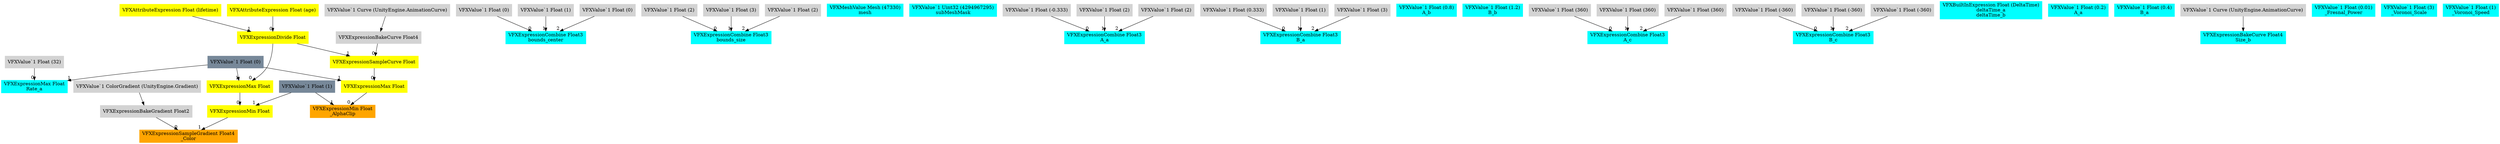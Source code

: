 digraph G {
node0 [shape="box" color="cyan" style="filled" label="VFXExpressionMax Float
Rate_a"]
node1 [shape="box" color="lightgray" style="filled" label="VFXValue`1 Float (32)"]
node2 [shape="box" color="lightslategray" style="filled" label="VFXValue`1 Float (0)"]
node3 [shape="box" color="cyan" style="filled" label="VFXExpressionCombine Float3
bounds_center"]
node4 [shape="box" color="lightgray" style="filled" label="VFXValue`1 Float (0)"]
node5 [shape="box" color="lightgray" style="filled" label="VFXValue`1 Float (1)"]
node6 [shape="box" color="lightgray" style="filled" label="VFXValue`1 Float (0)"]
node7 [shape="box" color="cyan" style="filled" label="VFXExpressionCombine Float3
bounds_size"]
node8 [shape="box" color="lightgray" style="filled" label="VFXValue`1 Float (2)"]
node9 [shape="box" color="lightgray" style="filled" label="VFXValue`1 Float (3)"]
node10 [shape="box" color="lightgray" style="filled" label="VFXValue`1 Float (2)"]
node11 [shape="box" color="cyan" style="filled" label="VFXMeshValue Mesh (47330)
mesh"]
node12 [shape="box" color="cyan" style="filled" label="VFXValue`1 Uint32 (4294967295)
subMeshMask"]
node13 [shape="box" color="cyan" style="filled" label="VFXExpressionCombine Float3
A_a"]
node14 [shape="box" color="lightgray" style="filled" label="VFXValue`1 Float (-0.333)"]
node15 [shape="box" color="lightgray" style="filled" label="VFXValue`1 Float (2)"]
node16 [shape="box" color="lightgray" style="filled" label="VFXValue`1 Float (2)"]
node17 [shape="box" color="cyan" style="filled" label="VFXExpressionCombine Float3
B_a"]
node18 [shape="box" color="lightgray" style="filled" label="VFXValue`1 Float (0.333)"]
node19 [shape="box" color="lightgray" style="filled" label="VFXValue`1 Float (1)"]
node20 [shape="box" color="lightgray" style="filled" label="VFXValue`1 Float (3)"]
node21 [shape="box" color="cyan" style="filled" label="VFXValue`1 Float (0.8)
A_b"]
node22 [shape="box" color="cyan" style="filled" label="VFXValue`1 Float (1.2)
B_b"]
node23 [shape="box" color="cyan" style="filled" label="VFXExpressionCombine Float3
A_c"]
node24 [shape="box" color="lightgray" style="filled" label="VFXValue`1 Float (360)"]
node25 [shape="box" color="lightgray" style="filled" label="VFXValue`1 Float (360)"]
node26 [shape="box" color="lightgray" style="filled" label="VFXValue`1 Float (360)"]
node27 [shape="box" color="cyan" style="filled" label="VFXExpressionCombine Float3
B_c"]
node28 [shape="box" color="lightgray" style="filled" label="VFXValue`1 Float (-360)"]
node29 [shape="box" color="lightgray" style="filled" label="VFXValue`1 Float (-360)"]
node30 [shape="box" color="lightgray" style="filled" label="VFXValue`1 Float (-360)"]
node31 [shape="box" color="cyan" style="filled" label="VFXBuiltInExpression Float (DeltaTime)
deltaTime_a
deltaTime_b"]
node32 [shape="box" color="cyan" style="filled" label="VFXValue`1 Float (0.2)
A_a"]
node33 [shape="box" color="cyan" style="filled" label="VFXValue`1 Float (0.4)
B_a"]
node34 [shape="box" color="cyan" style="filled" label="VFXExpressionBakeCurve Float4
Size_b"]
node35 [shape="box" color="lightgray" style="filled" label="VFXValue`1 Curve (UnityEngine.AnimationCurve)"]
node36 [shape="box" color="orange" style="filled" label="VFXExpressionSampleGradient Float4
_Color"]
node37 [shape="box" color="lightgray" style="filled" label="VFXExpressionBakeGradient Float2"]
node38 [shape="box" color="lightgray" style="filled" label="VFXValue`1 ColorGradient (UnityEngine.Gradient)"]
node39 [shape="box" color="yellow" style="filled" label="VFXExpressionMin Float"]
node40 [shape="box" color="yellow" style="filled" label="VFXExpressionMax Float"]
node41 [shape="box" color="yellow" style="filled" label="VFXExpressionDivide Float"]
node42 [shape="box" color="yellow" style="filled" label="VFXAttributeExpression Float (age)"]
node43 [shape="box" color="yellow" style="filled" label="VFXAttributeExpression Float (lifetime)"]
node44 [shape="box" color="lightslategray" style="filled" label="VFXValue`1 Float (1)"]
node45 [shape="box" color="cyan" style="filled" label="VFXValue`1 Float (0.01)
_Fresnal_Power"]
node46 [shape="box" color="cyan" style="filled" label="VFXValue`1 Float (3)
_Voronoi_Scale"]
node47 [shape="box" color="orange" style="filled" label="VFXExpressionMin Float
_AlphaClip"]
node48 [shape="box" color="yellow" style="filled" label="VFXExpressionMax Float"]
node49 [shape="box" color="yellow" style="filled" label="VFXExpressionSampleCurve Float"]
node50 [shape="box" color="lightgray" style="filled" label="VFXExpressionBakeCurve Float4"]
node51 [shape="box" color="lightgray" style="filled" label="VFXValue`1 Curve (UnityEngine.AnimationCurve)"]
node52 [shape="box" color="cyan" style="filled" label="VFXValue`1 Float (1)
_Voronoi_Speed"]
node1 -> node0 [headlabel="0"]
node2 -> node0 [headlabel="1"]
node4 -> node3 [headlabel="0"]
node5 -> node3 [headlabel="1"]
node6 -> node3 [headlabel="2"]
node8 -> node7 [headlabel="0"]
node9 -> node7 [headlabel="1"]
node10 -> node7 [headlabel="2"]
node14 -> node13 [headlabel="0"]
node15 -> node13 [headlabel="1"]
node16 -> node13 [headlabel="2"]
node18 -> node17 [headlabel="0"]
node19 -> node17 [headlabel="1"]
node20 -> node17 [headlabel="2"]
node24 -> node23 [headlabel="0"]
node25 -> node23 [headlabel="1"]
node26 -> node23 [headlabel="2"]
node28 -> node27 [headlabel="0"]
node29 -> node27 [headlabel="1"]
node30 -> node27 [headlabel="2"]
node35 -> node34 
node37 -> node36 [headlabel="0"]
node39 -> node36 [headlabel="1"]
node38 -> node37 
node40 -> node39 [headlabel="0"]
node44 -> node39 [headlabel="1"]
node41 -> node40 [headlabel="0"]
node2 -> node40 [headlabel="1"]
node42 -> node41 [headlabel="0"]
node43 -> node41 [headlabel="1"]
node48 -> node47 [headlabel="0"]
node44 -> node47 [headlabel="1"]
node49 -> node48 [headlabel="0"]
node2 -> node48 [headlabel="1"]
node50 -> node49 [headlabel="0"]
node41 -> node49 [headlabel="1"]
node51 -> node50 
}
